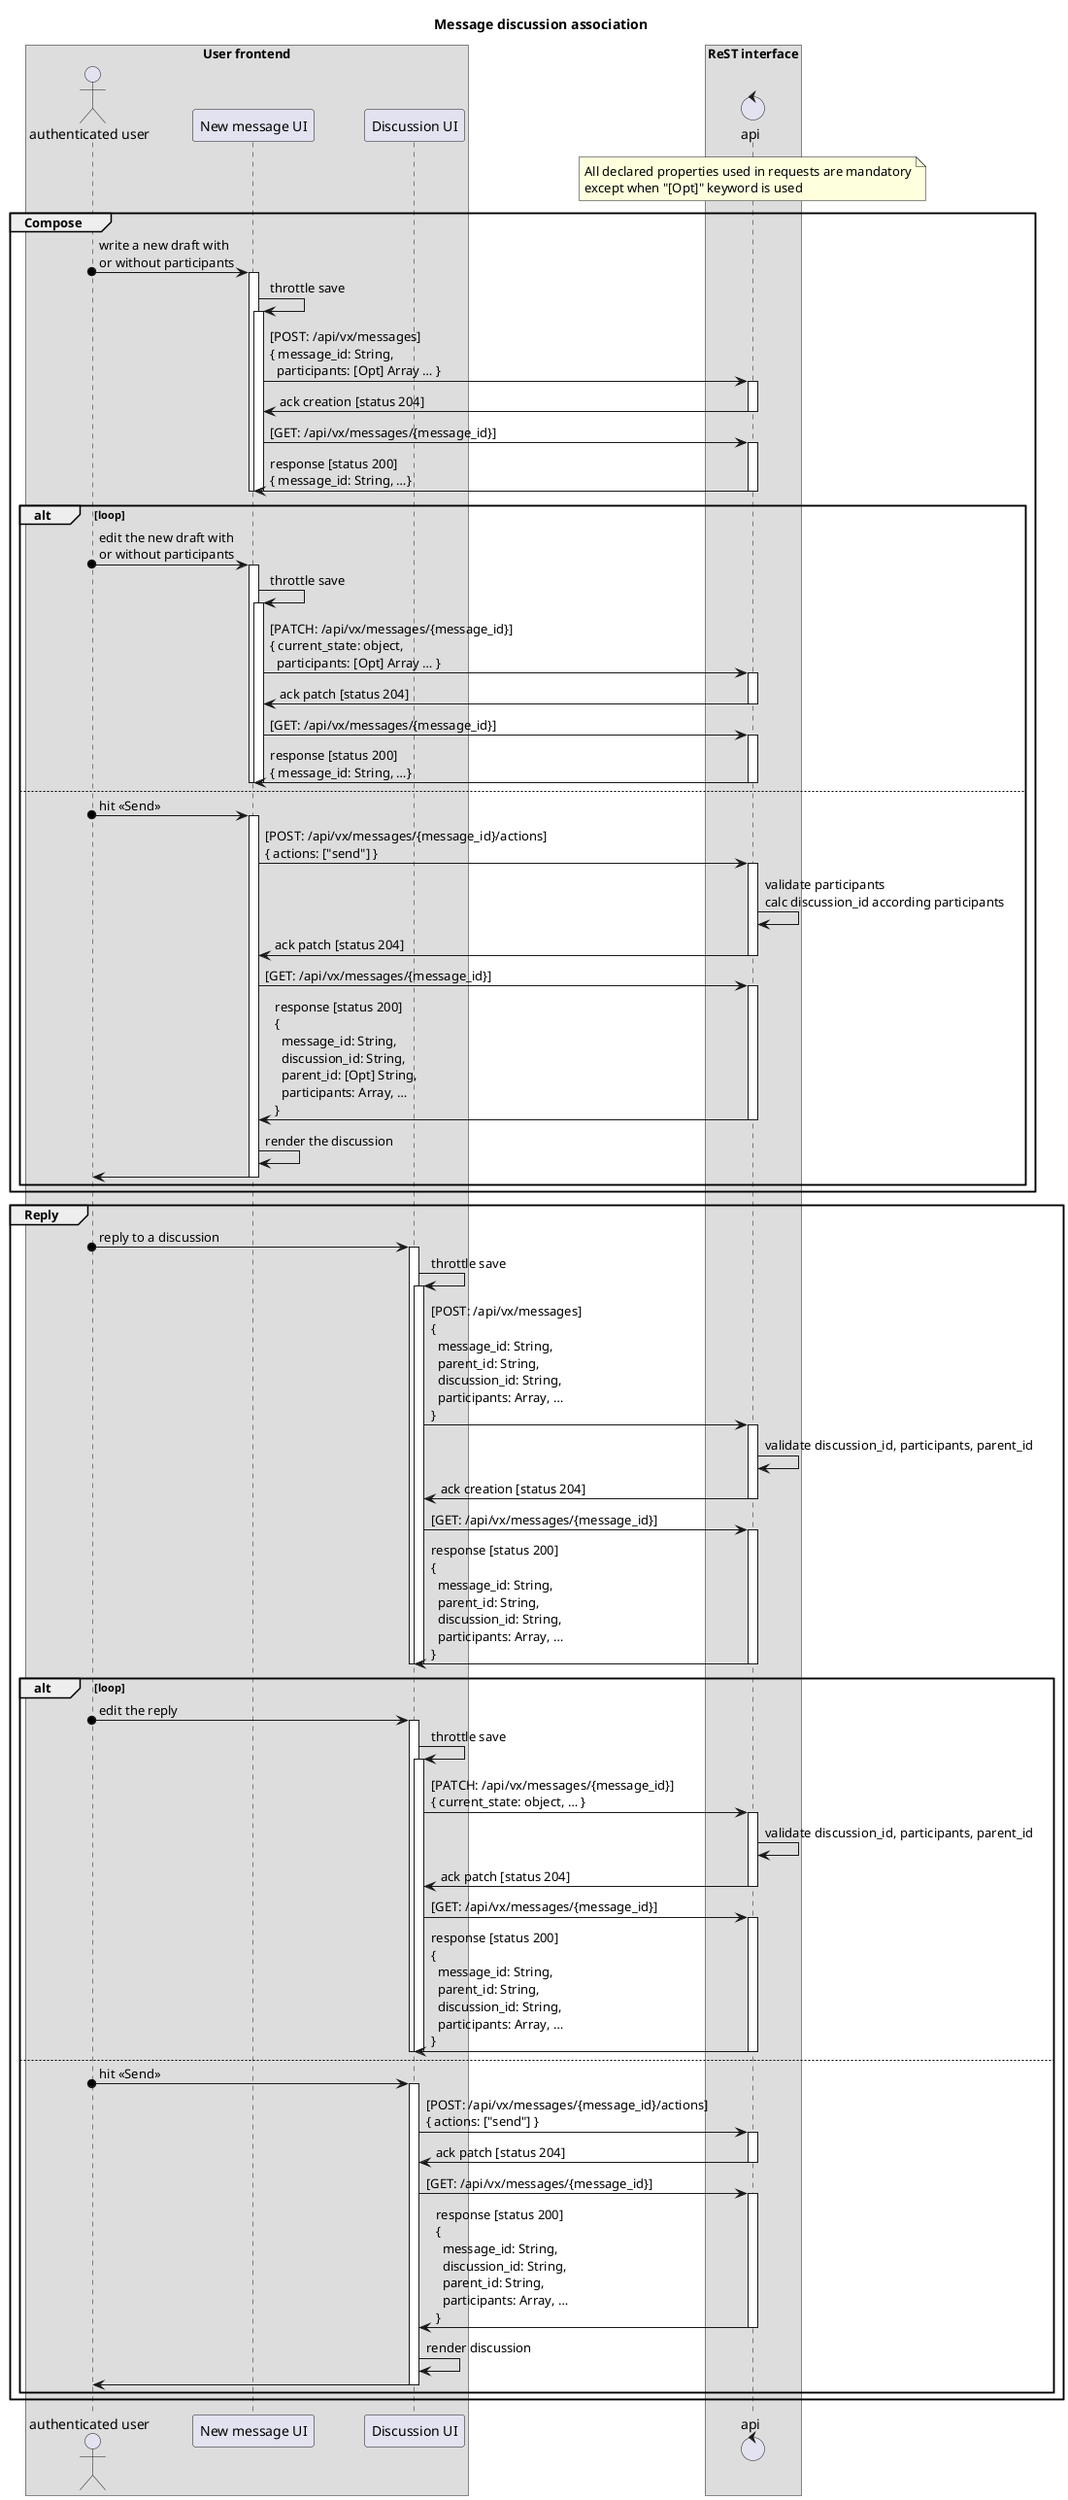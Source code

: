 @startuml
title Message discussion association

box "User frontend"
  actor "authenticated user" as user
  participant "New message UI" as compose
  participant "Discussion UI" as reply
endbox
box "ReST interface"
  control api
endbox

note over api
  All declared properties used in requests are mandatory
  except when "[Opt]" keyword is used
end note

group Compose
  user o-> compose: write a new draft with \nor without participants
  activate compose
  compose -> compose: throttle save
  activate compose
  compose -> api: [POST: /api/vx/messages]\n{ message_id: String,\n  participants: [Opt] Array … }
  activate api
  api -> compose: ack creation [status 204]
  deactivate api
  compose -> api: [GET: /api/vx/messages/{message_id}]
  activate api
  api -> compose: response [status 200]\n{ message_id: String, …}
  deactivate api
  deactivate compose
  deactivate compose

  alt loop
    user o-> compose: edit the new draft with \nor without participants
    activate compose
    compose -> compose: throttle save
    activate compose
    compose -> api: [PATCH: /api/vx/messages/{message_id}]\n{ current_state: object,\n  participants: [Opt] Array … }
    activate api
    api -> compose: ack patch [status 204]
    deactivate api
    compose -> api: [GET: /api/vx/messages/{message_id}]
    activate api
    api -> compose: response [status 200]\n{ message_id: String, …}
    deactivate api
    deactivate compose
    deactivate compose
  else
    user o-> compose: hit «Send»
    activate compose
    compose -> api: [POST: /api/vx/messages/{message_id}/actions]\n{ actions: ["send"] }
    activate api
    api -> api: validate participants\ncalc discussion_id according participants
    api -> compose: ack patch [status 204]
    deactivate api
    compose -> api: [GET: /api/vx/messages/{message_id}]
    activate api
    api -> compose: response [status 200]\n{\n  message_id: String,\n  discussion_id: String,\n  parent_id: [Opt] String,\n  participants: Array, …\n}
    deactivate api
    compose -> compose: render the discussion
    compose -> user
    deactivate compose
  end
end

group Reply
  user o-> reply: reply to a discussion
  activate reply
  reply -> reply: throttle save
  activate reply
  reply -> api: [POST: /api/vx/messages]\n{\n  message_id: String, \n  parent_id: String, \n  discussion_id: String, \n  participants: Array, … \n}
  activate api
  api -> api: validate discussion_id, participants, parent_id
  api -> reply: ack creation [status 204]
  deactivate api
  reply -> api: [GET: /api/vx/messages/{message_id}]
  activate api
  api -> reply: response [status 200]\n{\n  message_id: String, \n  parent_id: String, \n  discussion_id: String, \n  participants: Array, …\n}
  deactivate api
  deactivate reply
  deactivate reply

  alt loop
    user o-> reply: edit the reply
    activate reply
    reply -> reply: throttle save
    activate reply
    reply -> api: [PATCH: /api/vx/messages/{message_id}]\n{ current_state: object, … }
    activate api
    api -> api: validate discussion_id, participants, parent_id
    api -> reply: ack patch [status 204]
    deactivate api
    reply -> api: [GET: /api/vx/messages/{message_id}]
    activate api
    api -> reply: response [status 200]\n{\n  message_id: String, \n  parent_id: String, \n  discussion_id: String, \n  participants: Array, …\n}
    deactivate api
    deactivate reply
    deactivate reply
  else
    user o-> reply: hit «Send»
    activate reply
    reply -> api: [POST: /api/vx/messages/{message_id}/actions]\n{ actions: ["send"] }
    activate api
    api -> reply: ack patch [status 204]
    deactivate api
    reply -> api: [GET: /api/vx/messages/{message_id}]
    activate api
    api -> reply: response [status 200]\n{\n  message_id: String,\n  discussion_id: String,\n  parent_id: String,\n  participants: Array, …\n}
    deactivate api
    reply -> reply: render discussion
    reply -> user
    deactivate reply
  end
end

@enduml
